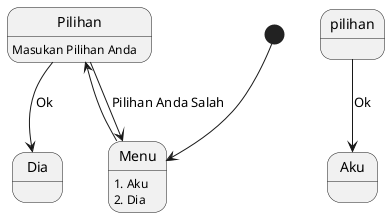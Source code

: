 @startuml pert9
[*] --> Menu 
Menu : 1. Aku 
Menu : 2. Dia 
Menu --> Pilihan
Pilihan : Masukan Pilihan Anda 
Pilihan -> Menu: Pilihan Anda Salah
pilihan --> Aku: Ok
Pilihan --> Dia: Ok

@enduml